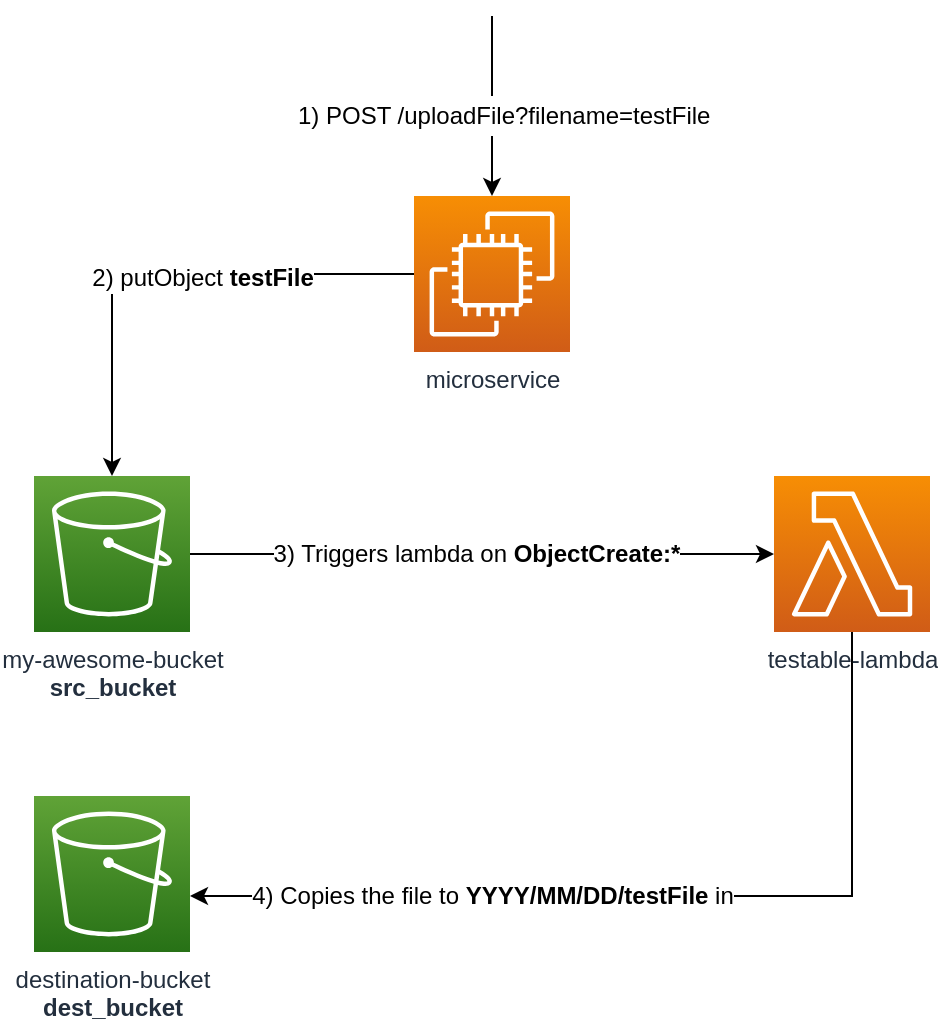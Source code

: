 <mxfile version="14.7.3" type="github">
  <diagram id="Y-6oiYW9Oc83fr8sldhf" name="Page-1">
    <mxGraphModel dx="2066" dy="1152" grid="1" gridSize="10" guides="1" tooltips="1" connect="1" arrows="1" fold="1" page="1" pageScale="1" pageWidth="850" pageHeight="1100" math="0" shadow="0">
      <root>
        <mxCell id="0" />
        <mxCell id="1" parent="0" />
        <mxCell id="imLs1l-GsWlvEfnv6kaD-1" style="edgeStyle=orthogonalEdgeStyle;rounded=0;orthogonalLoop=1;jettySize=auto;html=1;" edge="1" parent="1" source="imLs1l-GsWlvEfnv6kaD-3" target="imLs1l-GsWlvEfnv6kaD-6">
          <mxGeometry relative="1" as="geometry">
            <Array as="points">
              <mxPoint x="589" y="660" />
            </Array>
          </mxGeometry>
        </mxCell>
        <mxCell id="imLs1l-GsWlvEfnv6kaD-2" value="&lt;font style=&quot;font-size: 12px&quot;&gt;4) Copies the file to &lt;b&gt;YYYY/MM/DD/testFile&lt;/b&gt; in &lt;/font&gt;" style="edgeLabel;html=1;align=center;verticalAlign=middle;resizable=0;points=[];" vertex="1" connectable="0" parent="imLs1l-GsWlvEfnv6kaD-1">
          <mxGeometry x="0.071" relative="1" as="geometry">
            <mxPoint x="-64" as="offset" />
          </mxGeometry>
        </mxCell>
        <mxCell id="imLs1l-GsWlvEfnv6kaD-3" value="testable-lambda" style="points=[[0,0,0],[0.25,0,0],[0.5,0,0],[0.75,0,0],[1,0,0],[0,1,0],[0.25,1,0],[0.5,1,0],[0.75,1,0],[1,1,0],[0,0.25,0],[0,0.5,0],[0,0.75,0],[1,0.25,0],[1,0.5,0],[1,0.75,0]];outlineConnect=0;fontColor=#232F3E;gradientColor=#F78E04;gradientDirection=north;fillColor=#D05C17;strokeColor=#ffffff;dashed=0;verticalLabelPosition=bottom;verticalAlign=top;align=center;html=1;fontSize=12;fontStyle=0;aspect=fixed;shape=mxgraph.aws4.resourceIcon;resIcon=mxgraph.aws4.lambda;" vertex="1" parent="1">
          <mxGeometry x="550" y="450" width="78" height="78" as="geometry" />
        </mxCell>
        <mxCell id="imLs1l-GsWlvEfnv6kaD-4" style="edgeStyle=orthogonalEdgeStyle;rounded=0;orthogonalLoop=1;jettySize=auto;html=1;" edge="1" parent="1" source="imLs1l-GsWlvEfnv6kaD-13" target="imLs1l-GsWlvEfnv6kaD-3">
          <mxGeometry relative="1" as="geometry">
            <Array as="points">
              <mxPoint x="609" y="500" />
            </Array>
          </mxGeometry>
        </mxCell>
        <mxCell id="imLs1l-GsWlvEfnv6kaD-5" value="&lt;font style=&quot;font-size: 12px&quot;&gt;3) Triggers lambda on &lt;b&gt;ObjectCreate:*&lt;/b&gt;&lt;/font&gt;" style="edgeLabel;html=1;align=center;verticalAlign=middle;resizable=0;points=[];" vertex="1" connectable="0" parent="imLs1l-GsWlvEfnv6kaD-4">
          <mxGeometry x="-0.19" relative="1" as="geometry">
            <mxPoint x="24" as="offset" />
          </mxGeometry>
        </mxCell>
        <mxCell id="imLs1l-GsWlvEfnv6kaD-6" value="&lt;div&gt;destination-bucket&lt;/div&gt;&lt;div&gt;&lt;b&gt;dest_bucket&lt;/b&gt;&lt;br&gt;&lt;/div&gt;" style="points=[[0,0,0],[0.25,0,0],[0.5,0,0],[0.75,0,0],[1,0,0],[0,1,0],[0.25,1,0],[0.5,1,0],[0.75,1,0],[1,1,0],[0,0.25,0],[0,0.5,0],[0,0.75,0],[1,0.25,0],[1,0.5,0],[1,0.75,0]];outlineConnect=0;fontColor=#232F3E;gradientColor=#60A337;gradientDirection=north;fillColor=#277116;strokeColor=#ffffff;dashed=0;verticalLabelPosition=bottom;verticalAlign=top;align=center;html=1;fontSize=12;fontStyle=0;aspect=fixed;shape=mxgraph.aws4.resourceIcon;resIcon=mxgraph.aws4.s3;" vertex="1" parent="1">
          <mxGeometry x="180" y="610" width="78" height="78" as="geometry" />
        </mxCell>
        <mxCell id="imLs1l-GsWlvEfnv6kaD-7" value="" style="group" vertex="1" connectable="0" parent="1">
          <mxGeometry x="310" y="220" width="220" height="168" as="geometry" />
        </mxCell>
        <mxCell id="imLs1l-GsWlvEfnv6kaD-8" value="microservice" style="points=[[0,0,0],[0.25,0,0],[0.5,0,0],[0.75,0,0],[1,0,0],[0,1,0],[0.25,1,0],[0.5,1,0],[0.75,1,0],[1,1,0],[0,0.25,0],[0,0.5,0],[0,0.75,0],[1,0.25,0],[1,0.5,0],[1,0.75,0]];outlineConnect=0;fontColor=#232F3E;gradientColor=#F78E04;gradientDirection=north;fillColor=#D05C17;strokeColor=#ffffff;dashed=0;verticalLabelPosition=bottom;verticalAlign=top;align=center;html=1;fontSize=12;fontStyle=0;aspect=fixed;shape=mxgraph.aws4.resourceIcon;resIcon=mxgraph.aws4.ec2;" vertex="1" parent="imLs1l-GsWlvEfnv6kaD-7">
          <mxGeometry x="60" y="90" width="78" height="78" as="geometry" />
        </mxCell>
        <mxCell id="imLs1l-GsWlvEfnv6kaD-9" value="" style="endArrow=classic;html=1;entryX=0.5;entryY=0;entryDx=0;entryDy=0;entryPerimeter=0;" edge="1" parent="imLs1l-GsWlvEfnv6kaD-7" target="imLs1l-GsWlvEfnv6kaD-8">
          <mxGeometry width="50" height="50" relative="1" as="geometry">
            <mxPoint x="99" as="sourcePoint" />
            <mxPoint x="70" y="-90" as="targetPoint" />
          </mxGeometry>
        </mxCell>
        <mxCell id="imLs1l-GsWlvEfnv6kaD-10" value="&lt;div align=&quot;left&quot;&gt;1) POST /uploadFile?filename=testFile&lt;/div&gt;" style="text;html=1;align=left;verticalAlign=middle;resizable=0;points=[];autosize=1;strokeColor=none;fillColor=#ffffff;" vertex="1" parent="imLs1l-GsWlvEfnv6kaD-7">
          <mxGeometry y="40" width="220" height="20" as="geometry" />
        </mxCell>
        <mxCell id="imLs1l-GsWlvEfnv6kaD-11" value="" style="group" vertex="1" connectable="0" parent="1">
          <mxGeometry x="180" y="450" width="78" height="78" as="geometry" />
        </mxCell>
        <mxCell id="imLs1l-GsWlvEfnv6kaD-12" value="" style="group" vertex="1" connectable="0" parent="imLs1l-GsWlvEfnv6kaD-11">
          <mxGeometry width="78" height="78" as="geometry" />
        </mxCell>
        <mxCell id="imLs1l-GsWlvEfnv6kaD-13" value="&lt;div&gt;my-awesome-bucket&lt;/div&gt;&lt;div&gt;&lt;b&gt;src_bucket&lt;/b&gt;&lt;br&gt;&lt;/div&gt;" style="points=[[0,0,0],[0.25,0,0],[0.5,0,0],[0.75,0,0],[1,0,0],[0,1,0],[0.25,1,0],[0.5,1,0],[0.75,1,0],[1,1,0],[0,0.25,0],[0,0.5,0],[0,0.75,0],[1,0.25,0],[1,0.5,0],[1,0.75,0]];outlineConnect=0;fontColor=#232F3E;gradientColor=#60A337;gradientDirection=north;fillColor=#277116;strokeColor=#ffffff;dashed=0;verticalLabelPosition=bottom;verticalAlign=top;align=center;html=1;fontSize=12;fontStyle=0;aspect=fixed;shape=mxgraph.aws4.resourceIcon;resIcon=mxgraph.aws4.s3;" vertex="1" parent="imLs1l-GsWlvEfnv6kaD-12">
          <mxGeometry width="78" height="78" as="geometry" />
        </mxCell>
        <mxCell id="imLs1l-GsWlvEfnv6kaD-14" style="edgeStyle=orthogonalEdgeStyle;rounded=0;orthogonalLoop=1;jettySize=auto;html=1;" edge="1" parent="1" source="imLs1l-GsWlvEfnv6kaD-8" target="imLs1l-GsWlvEfnv6kaD-13">
          <mxGeometry relative="1" as="geometry" />
        </mxCell>
        <mxCell id="imLs1l-GsWlvEfnv6kaD-15" value="&lt;font style=&quot;font-size: 12px&quot;&gt;2) putObject&lt;b&gt; testFile&lt;/b&gt;&lt;/font&gt;" style="edgeLabel;html=1;align=center;verticalAlign=middle;resizable=0;points=[];" vertex="1" connectable="0" parent="imLs1l-GsWlvEfnv6kaD-14">
          <mxGeometry x="-0.157" y="2" relative="1" as="geometry">
            <mxPoint as="offset" />
          </mxGeometry>
        </mxCell>
      </root>
    </mxGraphModel>
  </diagram>
</mxfile>
